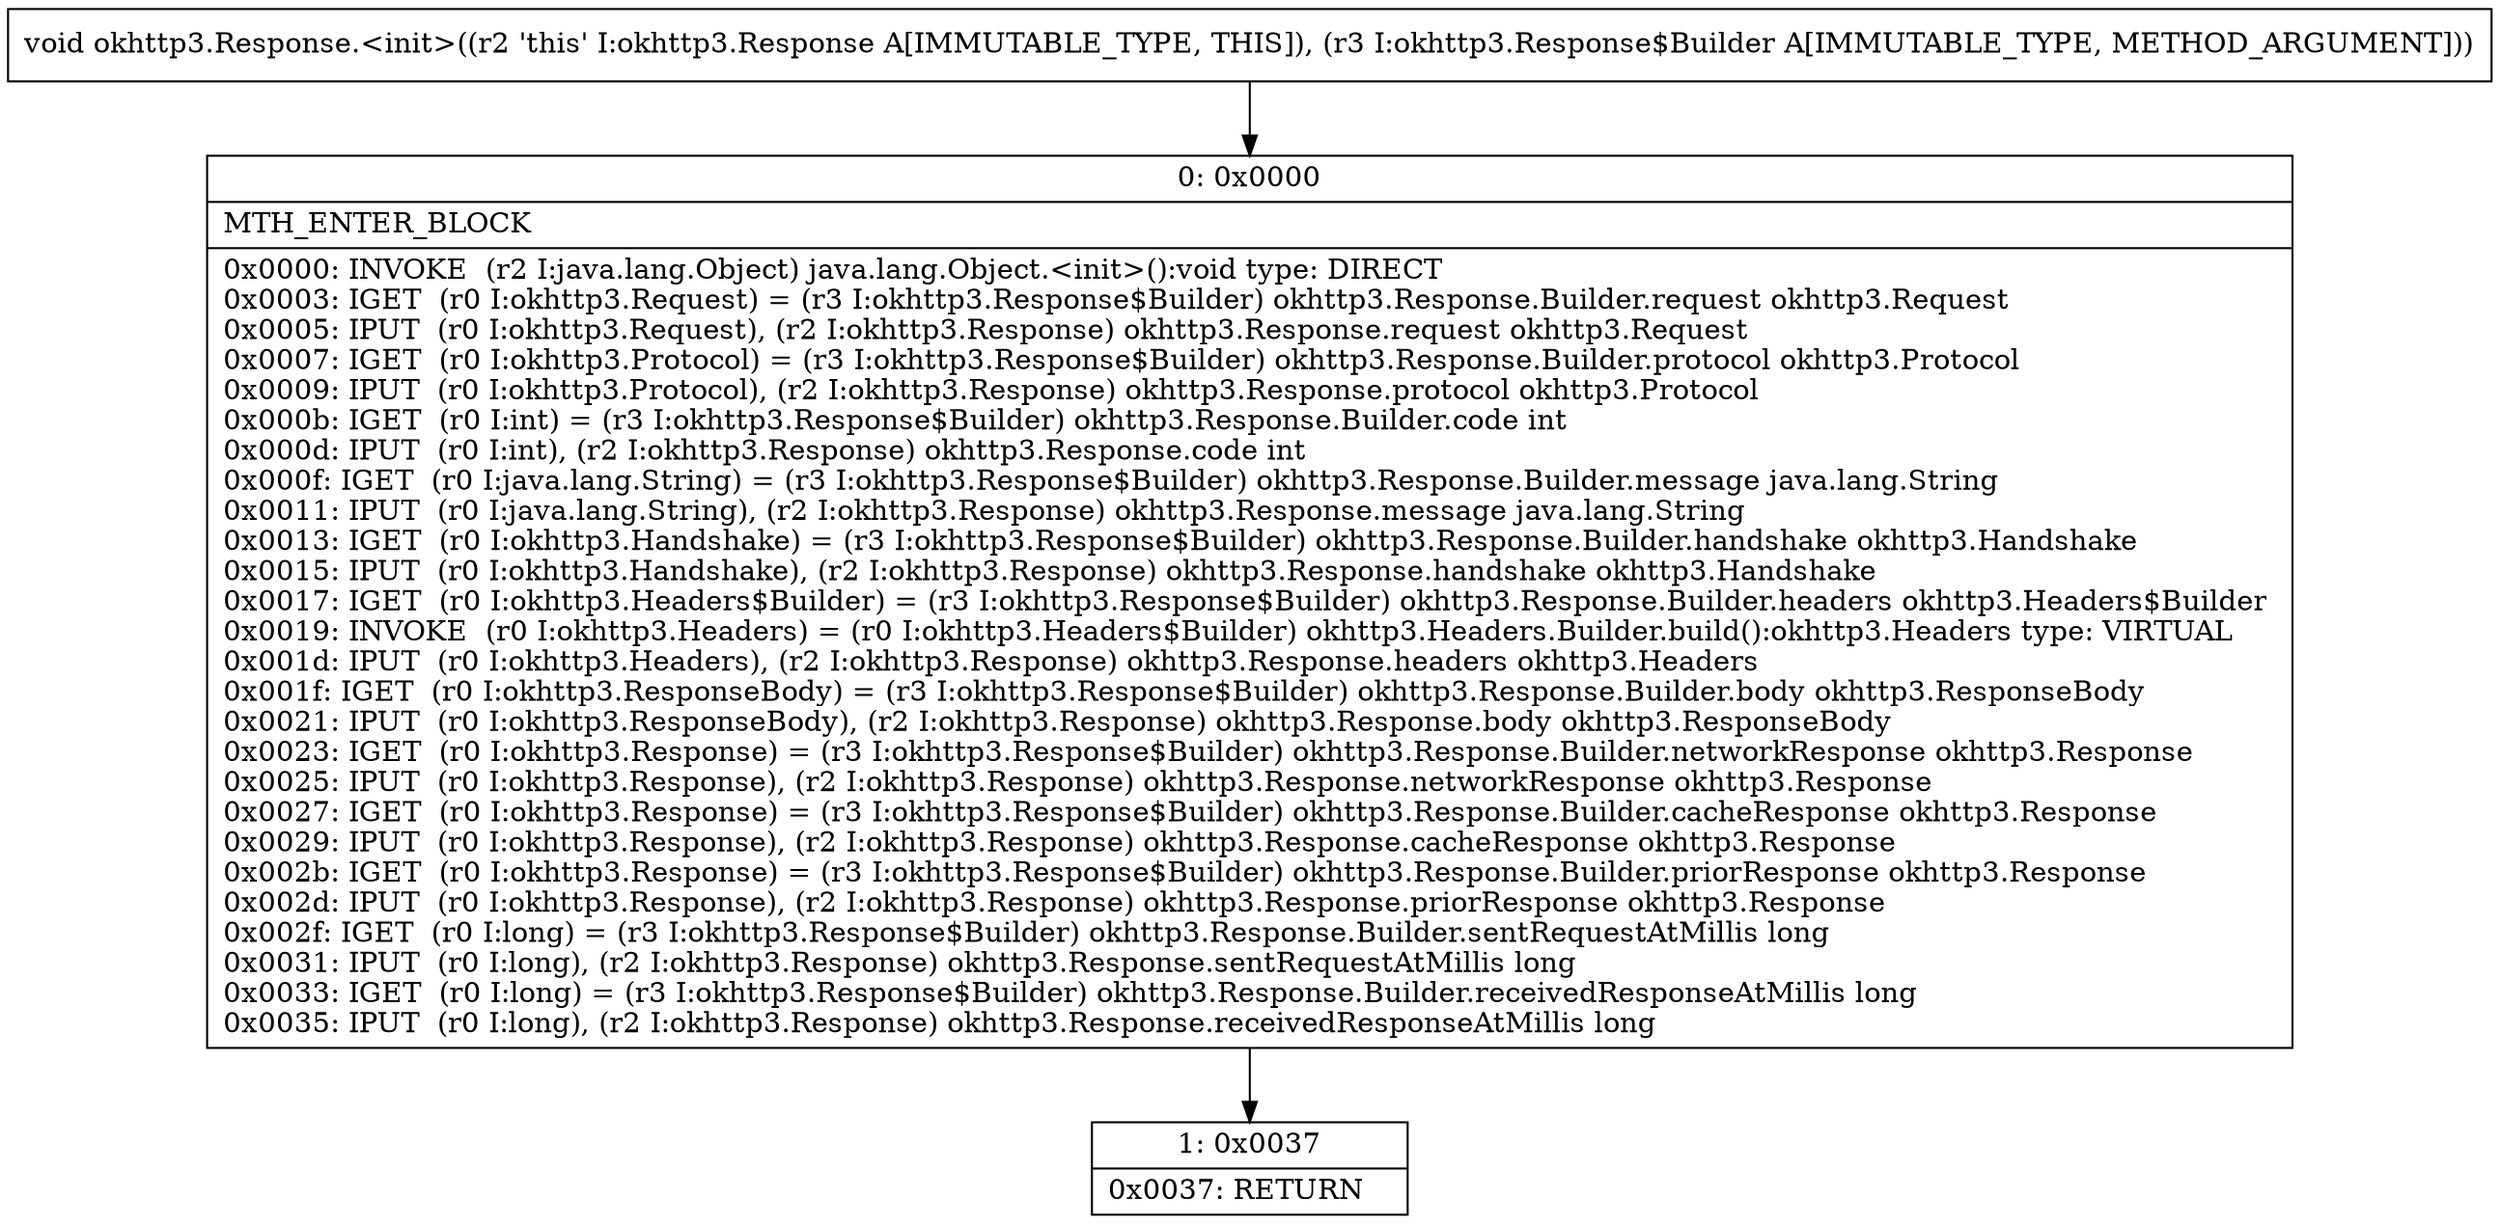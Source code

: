 digraph "CFG forokhttp3.Response.\<init\>(Lokhttp3\/Response$Builder;)V" {
Node_0 [shape=record,label="{0\:\ 0x0000|MTH_ENTER_BLOCK\l|0x0000: INVOKE  (r2 I:java.lang.Object) java.lang.Object.\<init\>():void type: DIRECT \l0x0003: IGET  (r0 I:okhttp3.Request) = (r3 I:okhttp3.Response$Builder) okhttp3.Response.Builder.request okhttp3.Request \l0x0005: IPUT  (r0 I:okhttp3.Request), (r2 I:okhttp3.Response) okhttp3.Response.request okhttp3.Request \l0x0007: IGET  (r0 I:okhttp3.Protocol) = (r3 I:okhttp3.Response$Builder) okhttp3.Response.Builder.protocol okhttp3.Protocol \l0x0009: IPUT  (r0 I:okhttp3.Protocol), (r2 I:okhttp3.Response) okhttp3.Response.protocol okhttp3.Protocol \l0x000b: IGET  (r0 I:int) = (r3 I:okhttp3.Response$Builder) okhttp3.Response.Builder.code int \l0x000d: IPUT  (r0 I:int), (r2 I:okhttp3.Response) okhttp3.Response.code int \l0x000f: IGET  (r0 I:java.lang.String) = (r3 I:okhttp3.Response$Builder) okhttp3.Response.Builder.message java.lang.String \l0x0011: IPUT  (r0 I:java.lang.String), (r2 I:okhttp3.Response) okhttp3.Response.message java.lang.String \l0x0013: IGET  (r0 I:okhttp3.Handshake) = (r3 I:okhttp3.Response$Builder) okhttp3.Response.Builder.handshake okhttp3.Handshake \l0x0015: IPUT  (r0 I:okhttp3.Handshake), (r2 I:okhttp3.Response) okhttp3.Response.handshake okhttp3.Handshake \l0x0017: IGET  (r0 I:okhttp3.Headers$Builder) = (r3 I:okhttp3.Response$Builder) okhttp3.Response.Builder.headers okhttp3.Headers$Builder \l0x0019: INVOKE  (r0 I:okhttp3.Headers) = (r0 I:okhttp3.Headers$Builder) okhttp3.Headers.Builder.build():okhttp3.Headers type: VIRTUAL \l0x001d: IPUT  (r0 I:okhttp3.Headers), (r2 I:okhttp3.Response) okhttp3.Response.headers okhttp3.Headers \l0x001f: IGET  (r0 I:okhttp3.ResponseBody) = (r3 I:okhttp3.Response$Builder) okhttp3.Response.Builder.body okhttp3.ResponseBody \l0x0021: IPUT  (r0 I:okhttp3.ResponseBody), (r2 I:okhttp3.Response) okhttp3.Response.body okhttp3.ResponseBody \l0x0023: IGET  (r0 I:okhttp3.Response) = (r3 I:okhttp3.Response$Builder) okhttp3.Response.Builder.networkResponse okhttp3.Response \l0x0025: IPUT  (r0 I:okhttp3.Response), (r2 I:okhttp3.Response) okhttp3.Response.networkResponse okhttp3.Response \l0x0027: IGET  (r0 I:okhttp3.Response) = (r3 I:okhttp3.Response$Builder) okhttp3.Response.Builder.cacheResponse okhttp3.Response \l0x0029: IPUT  (r0 I:okhttp3.Response), (r2 I:okhttp3.Response) okhttp3.Response.cacheResponse okhttp3.Response \l0x002b: IGET  (r0 I:okhttp3.Response) = (r3 I:okhttp3.Response$Builder) okhttp3.Response.Builder.priorResponse okhttp3.Response \l0x002d: IPUT  (r0 I:okhttp3.Response), (r2 I:okhttp3.Response) okhttp3.Response.priorResponse okhttp3.Response \l0x002f: IGET  (r0 I:long) = (r3 I:okhttp3.Response$Builder) okhttp3.Response.Builder.sentRequestAtMillis long \l0x0031: IPUT  (r0 I:long), (r2 I:okhttp3.Response) okhttp3.Response.sentRequestAtMillis long \l0x0033: IGET  (r0 I:long) = (r3 I:okhttp3.Response$Builder) okhttp3.Response.Builder.receivedResponseAtMillis long \l0x0035: IPUT  (r0 I:long), (r2 I:okhttp3.Response) okhttp3.Response.receivedResponseAtMillis long \l}"];
Node_1 [shape=record,label="{1\:\ 0x0037|0x0037: RETURN   \l}"];
MethodNode[shape=record,label="{void okhttp3.Response.\<init\>((r2 'this' I:okhttp3.Response A[IMMUTABLE_TYPE, THIS]), (r3 I:okhttp3.Response$Builder A[IMMUTABLE_TYPE, METHOD_ARGUMENT])) }"];
MethodNode -> Node_0;
Node_0 -> Node_1;
}

